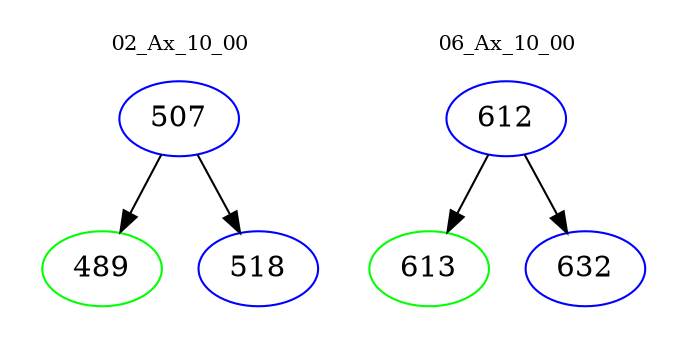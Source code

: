 digraph{
subgraph cluster_0 {
color = white
label = "02_Ax_10_00";
fontsize=10;
T0_507 [label="507", color="blue"]
T0_507 -> T0_489 [color="black"]
T0_489 [label="489", color="green"]
T0_507 -> T0_518 [color="black"]
T0_518 [label="518", color="blue"]
}
subgraph cluster_1 {
color = white
label = "06_Ax_10_00";
fontsize=10;
T1_612 [label="612", color="blue"]
T1_612 -> T1_613 [color="black"]
T1_613 [label="613", color="green"]
T1_612 -> T1_632 [color="black"]
T1_632 [label="632", color="blue"]
}
}
